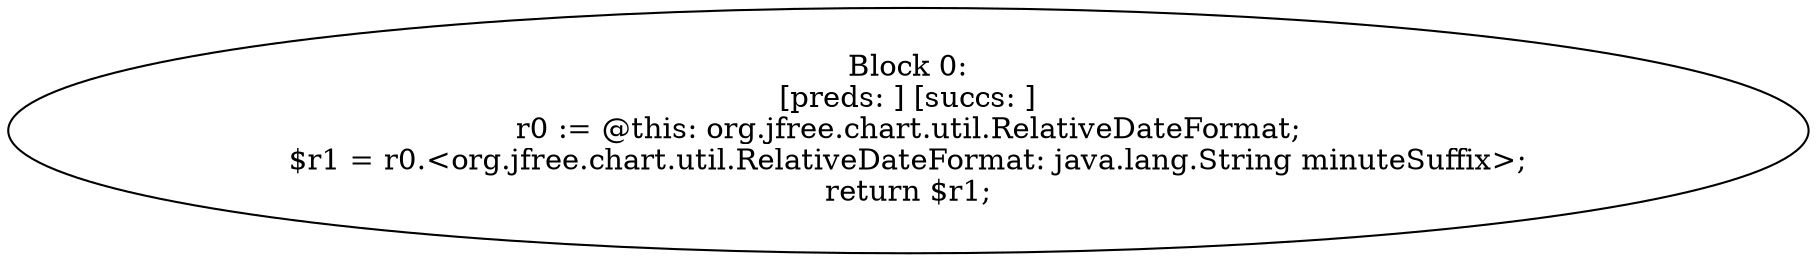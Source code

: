 digraph "unitGraph" {
    "Block 0:
[preds: ] [succs: ]
r0 := @this: org.jfree.chart.util.RelativeDateFormat;
$r1 = r0.<org.jfree.chart.util.RelativeDateFormat: java.lang.String minuteSuffix>;
return $r1;
"
}
